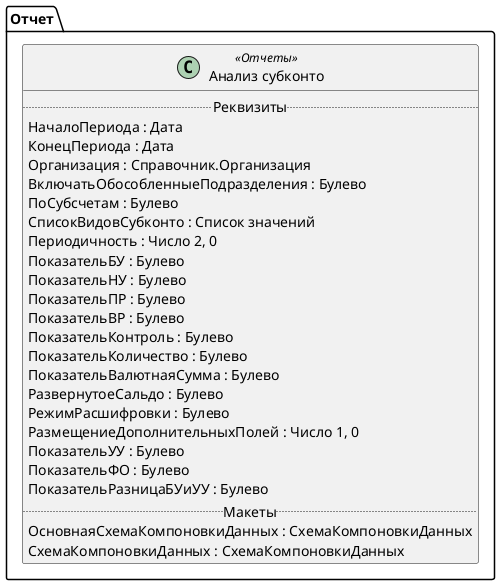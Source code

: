 ﻿@startuml АнализСубконто
'!include templates.wsd
'..\include templates.wsd
class Отчет.АнализСубконто as "Анализ субконто" <<Отчеты>>
{
..Реквизиты..
НачалоПериода : Дата
КонецПериода : Дата
Организация : Справочник.Организация
ВключатьОбособленныеПодразделения : Булево
ПоСубсчетам : Булево
СписокВидовСубконто : Список значений
Периодичность : Число 2, 0
ПоказательБУ : Булево
ПоказательНУ : Булево
ПоказательПР : Булево
ПоказательВР : Булево
ПоказательКонтроль : Булево
ПоказательКоличество : Булево
ПоказательВалютнаяСумма : Булево
РазвернутоеСальдо : Булево
РежимРасшифровки : Булево
РазмещениеДополнительныхПолей : Число 1, 0
ПоказательУУ : Булево
ПоказательФО : Булево
ПоказательРазницаБУиУУ : Булево
..Макеты..
ОсновнаяСхемаКомпоновкиДанных : СхемаКомпоновкиДанных
СхемаКомпоновкиДанных : СхемаКомпоновкиДанных
}
@enduml
